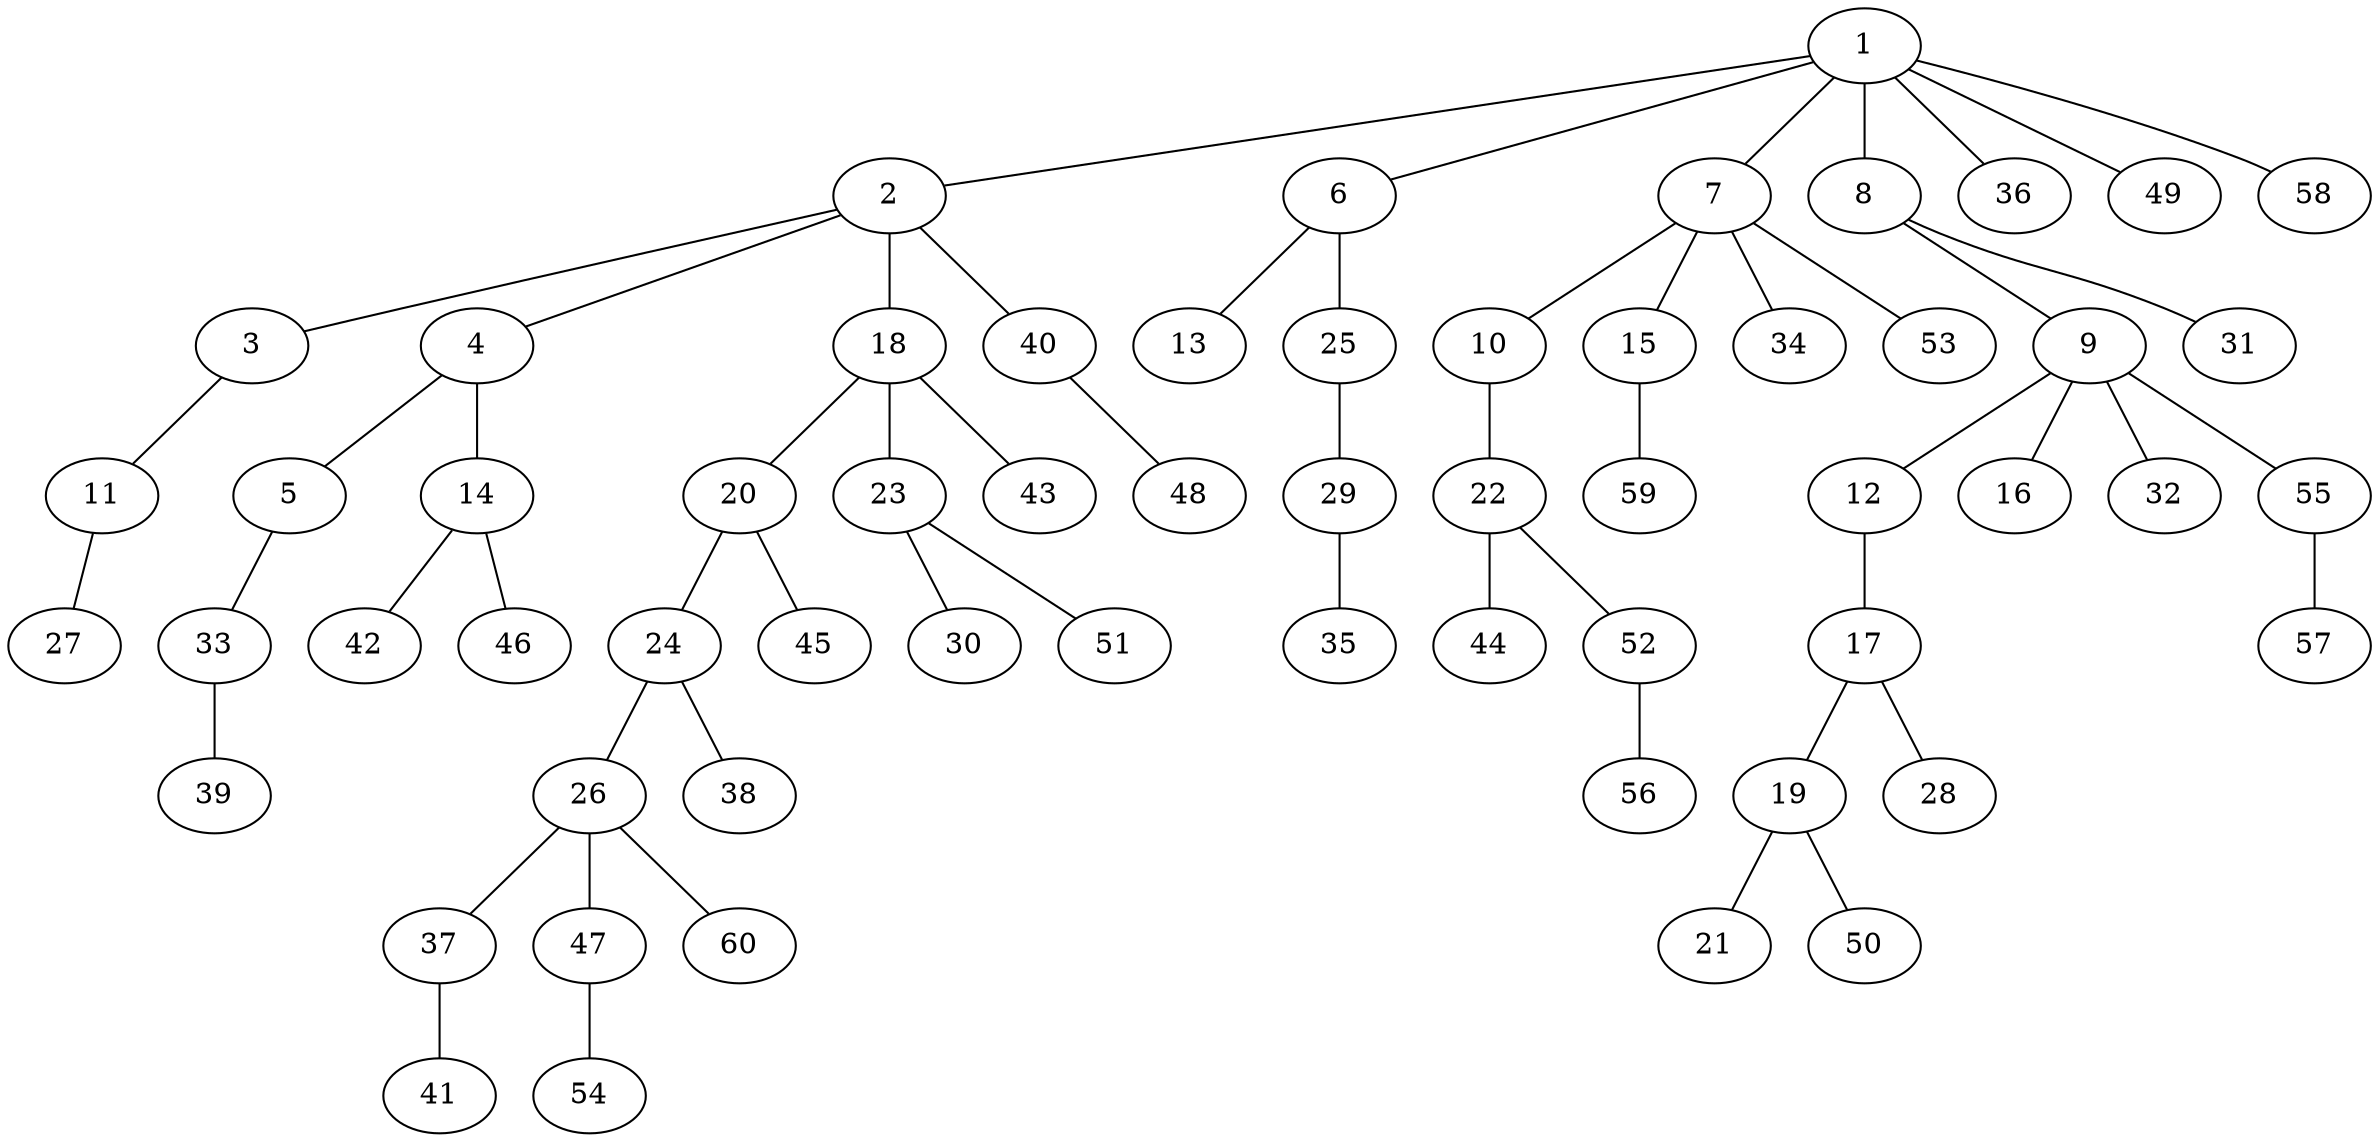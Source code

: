 graph graphname {1--2
1--6
1--7
1--8
1--36
1--49
1--58
2--3
2--4
2--18
2--40
3--11
4--5
4--14
5--33
6--13
6--25
7--10
7--15
7--34
7--53
8--9
8--31
9--12
9--16
9--32
9--55
10--22
11--27
12--17
14--42
14--46
15--59
17--19
17--28
18--20
18--23
18--43
19--21
19--50
20--24
20--45
22--44
22--52
23--30
23--51
24--26
24--38
25--29
26--37
26--47
26--60
29--35
33--39
37--41
40--48
47--54
52--56
55--57
}